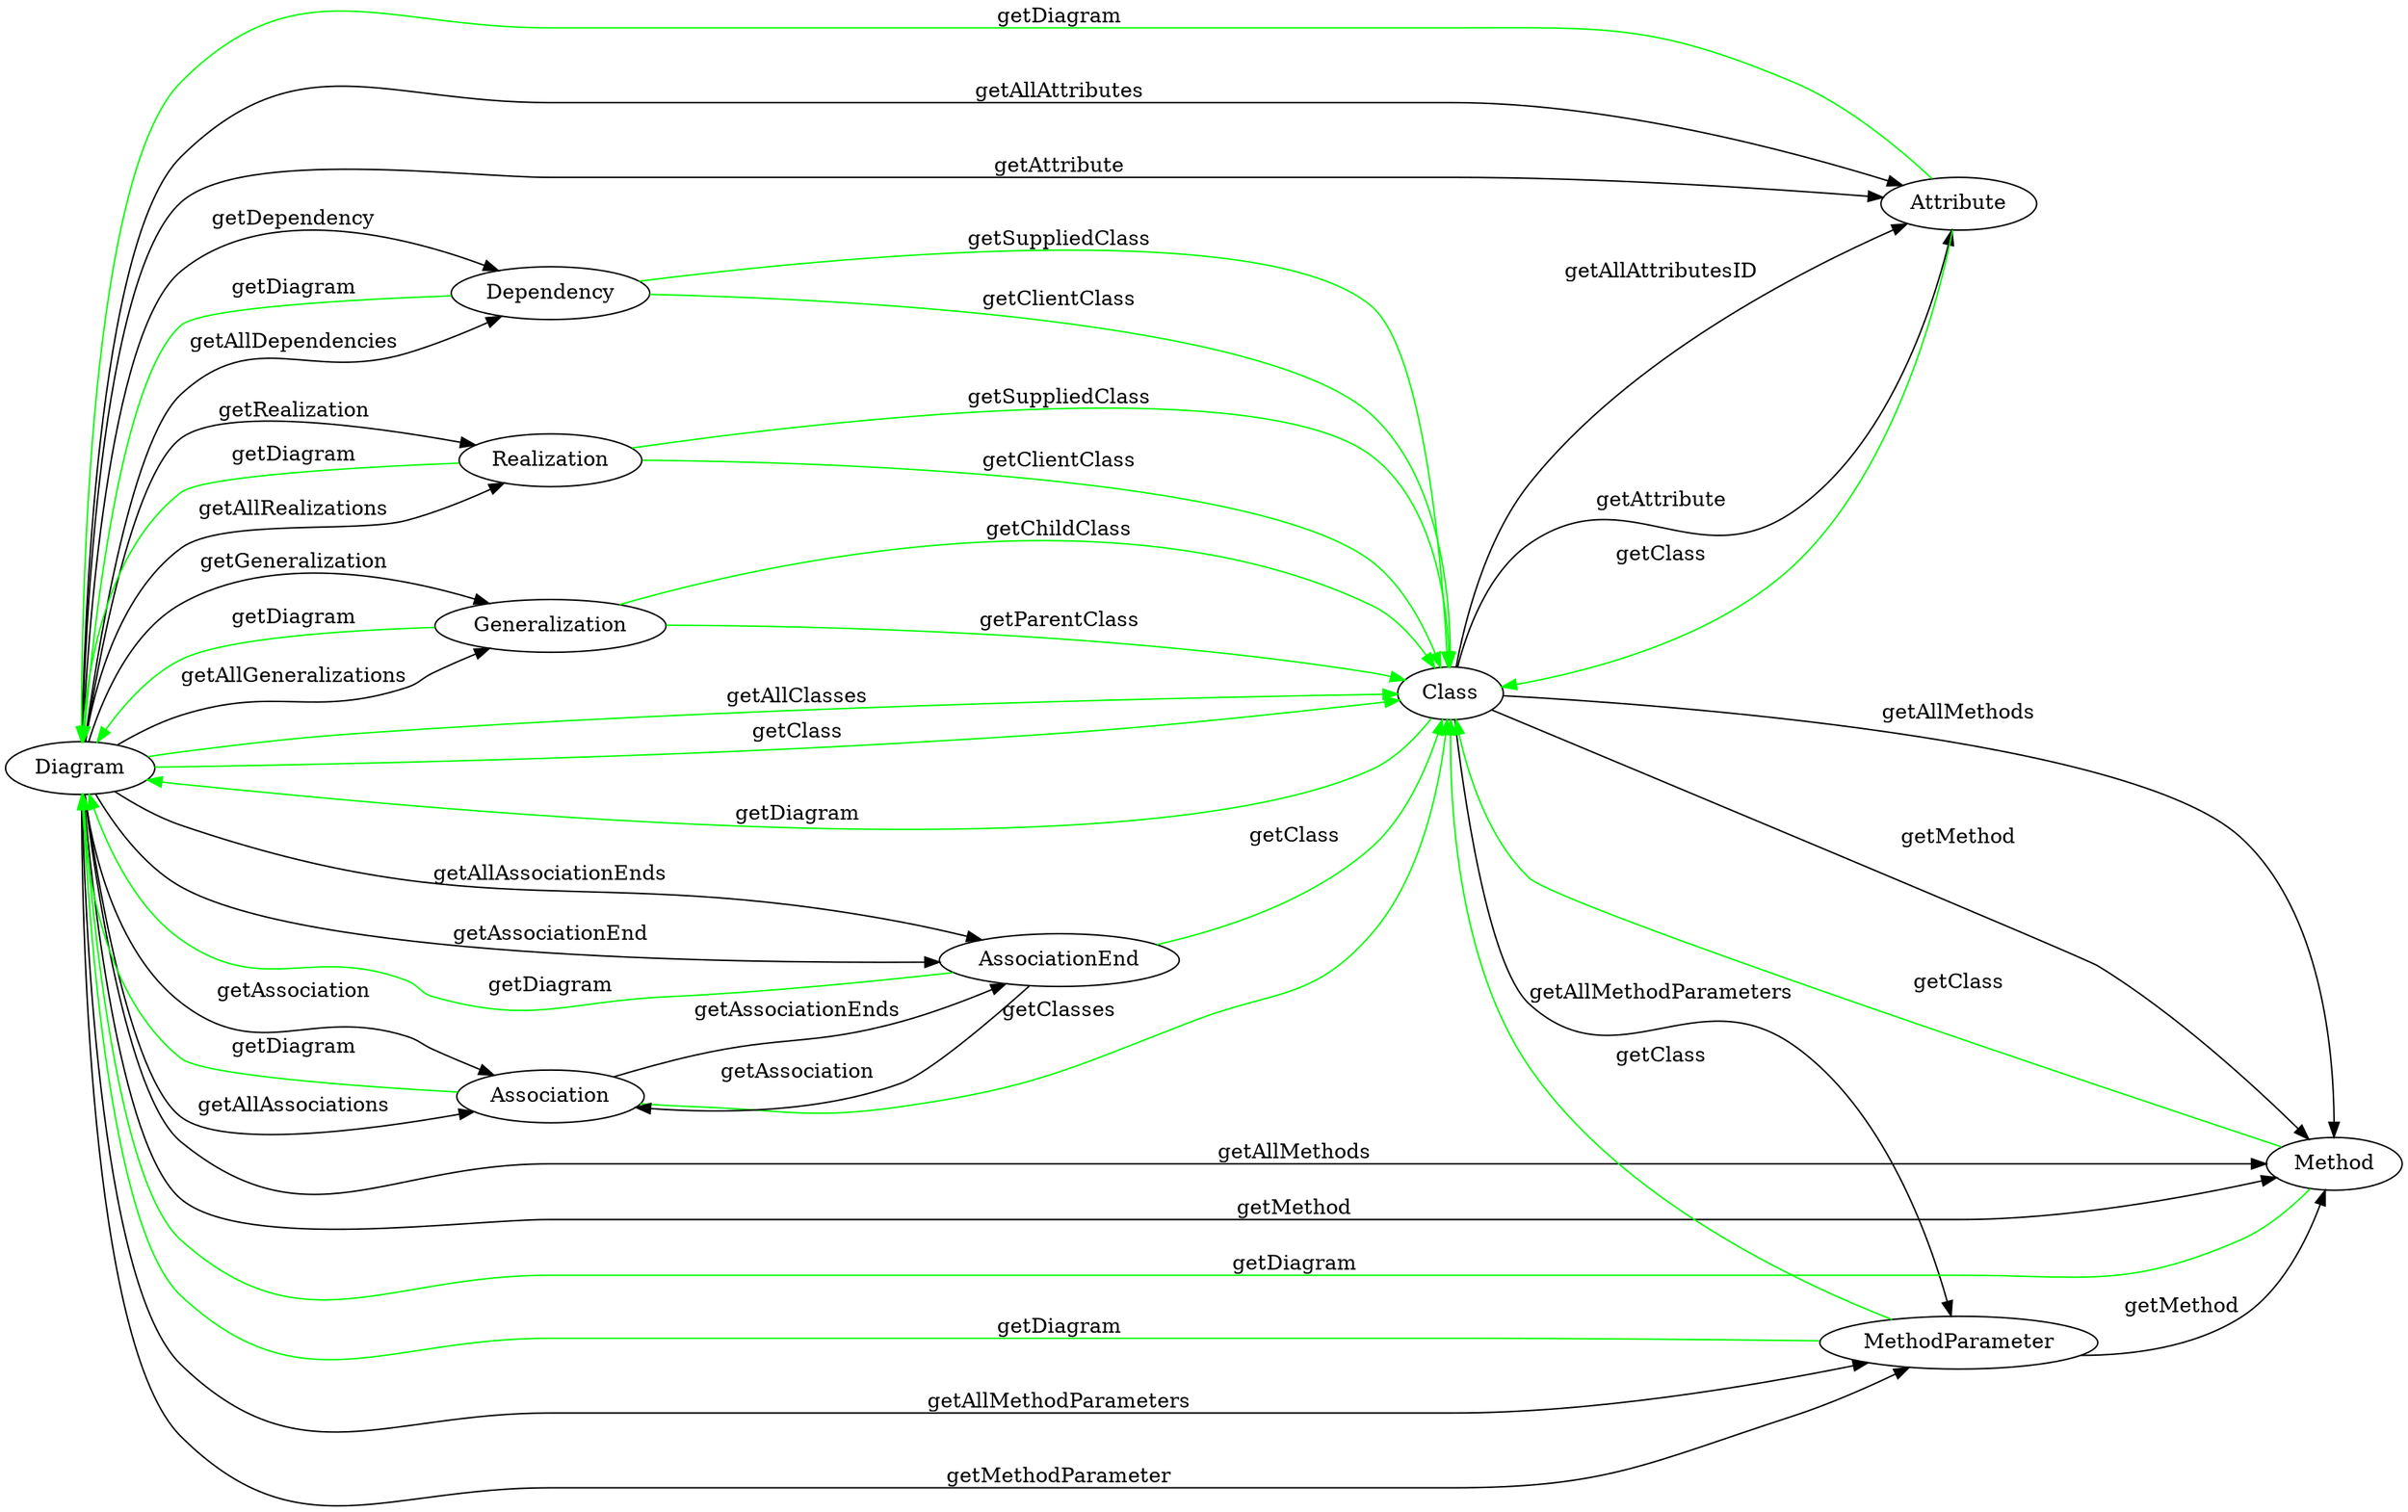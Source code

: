 digraph Automaton {
rankdir = LR
0 [label = "Diagram"];
1 [label = "Class"];
2 [label = "Attribute"];
3 [label = "Method"];
4 [label = "MethodParameter"];
5 [label = "Association"];
6 [label = "AssociationEnd"];
7 [label = "Dependency"];
8 [label = "Realization"];
9 [label = "Generalization"];

1 -> 0 [label = "getDiagram" color="green"]
2 -> 0 [label = "getDiagram" color="green"]
3 -> 0 [label = "getDiagram" color="green"]
4 -> 0 [label = "getDiagram" color="green"]
5 -> 0 [label = "getDiagram" color="green"]
6 -> 0 [label = "getDiagram" color="green"]
7 -> 0 [label = "getDiagram" color="green"]
8 -> 0 [label = "getDiagram" color="green"]
9 -> 0 [label = "getDiagram" color="green"]


0 -> 1 [label = "getAllClasses" color="green"]
0 -> 1 [label = "getClass" color="green"]
2 -> 1 [label = "getClass" color="green"]
3 -> 1 [label = "getClass" color="green"]
4 -> 1 [label = "getClass" color="green"]
5 -> 1 [label = "getClasses" color="green"] //Get the two classes associated
6 -> 1 [label = "getClass" color="green"]
7 -> 1 [label = "getSuppliedClass" color="green"]
7 -> 1 [label = "getClientClass" color="green"]
8 -> 1 [label = "getSuppliedClass" color="green"]
8 -> 1 [label = "getClientClass" color="green"]
9 -> 1 [label = "getChildClass" color="green"]
9 -> 1 [label = "getParentClass" color="green"]

0 -> 2 [label = "getAllAttributes"]
0 -> 2 [label = "getAttribute"]
0 -> 3 [label = "getAllMethods"]
0 -> 3 [label = "getMethod"]
0 -> 4 [label = "getAllMethodParameters"]
0 -> 4 [label = "getMethodParameter"]
0 -> 5 [label = "getAllAssociations"]
0 -> 5 [label = "getAssociation"]
0 -> 6 [label = "getAllAssociationEnds"]
0 -> 6 [label = "getAssociationEnd"]
0 -> 7 [label = "getAllDependencies"]
0 -> 7 [label = "getDependency"]
0 -> 8 [label = "getAllRealizations"]
0 -> 8 [label = "getRealization"]
0 -> 9 [label = "getAllGeneralizations"]
0 -> 9 [label = "getGeneralization"]

1 -> 2 [label = "getAllAttributesID"]
1 -> 2 [label = "getAttribute"]
1 -> 3 [label = "getAllMethods"]
1 -> 3 [label = "getMethod"]
1 -> 4 [label = "getAllMethodParameters"]




4 -> 3 [label = "getMethod"]

5 -> 6 [label = "getAssociationEnds"]

6 -> 5 [label = "getAssociation"]




}

